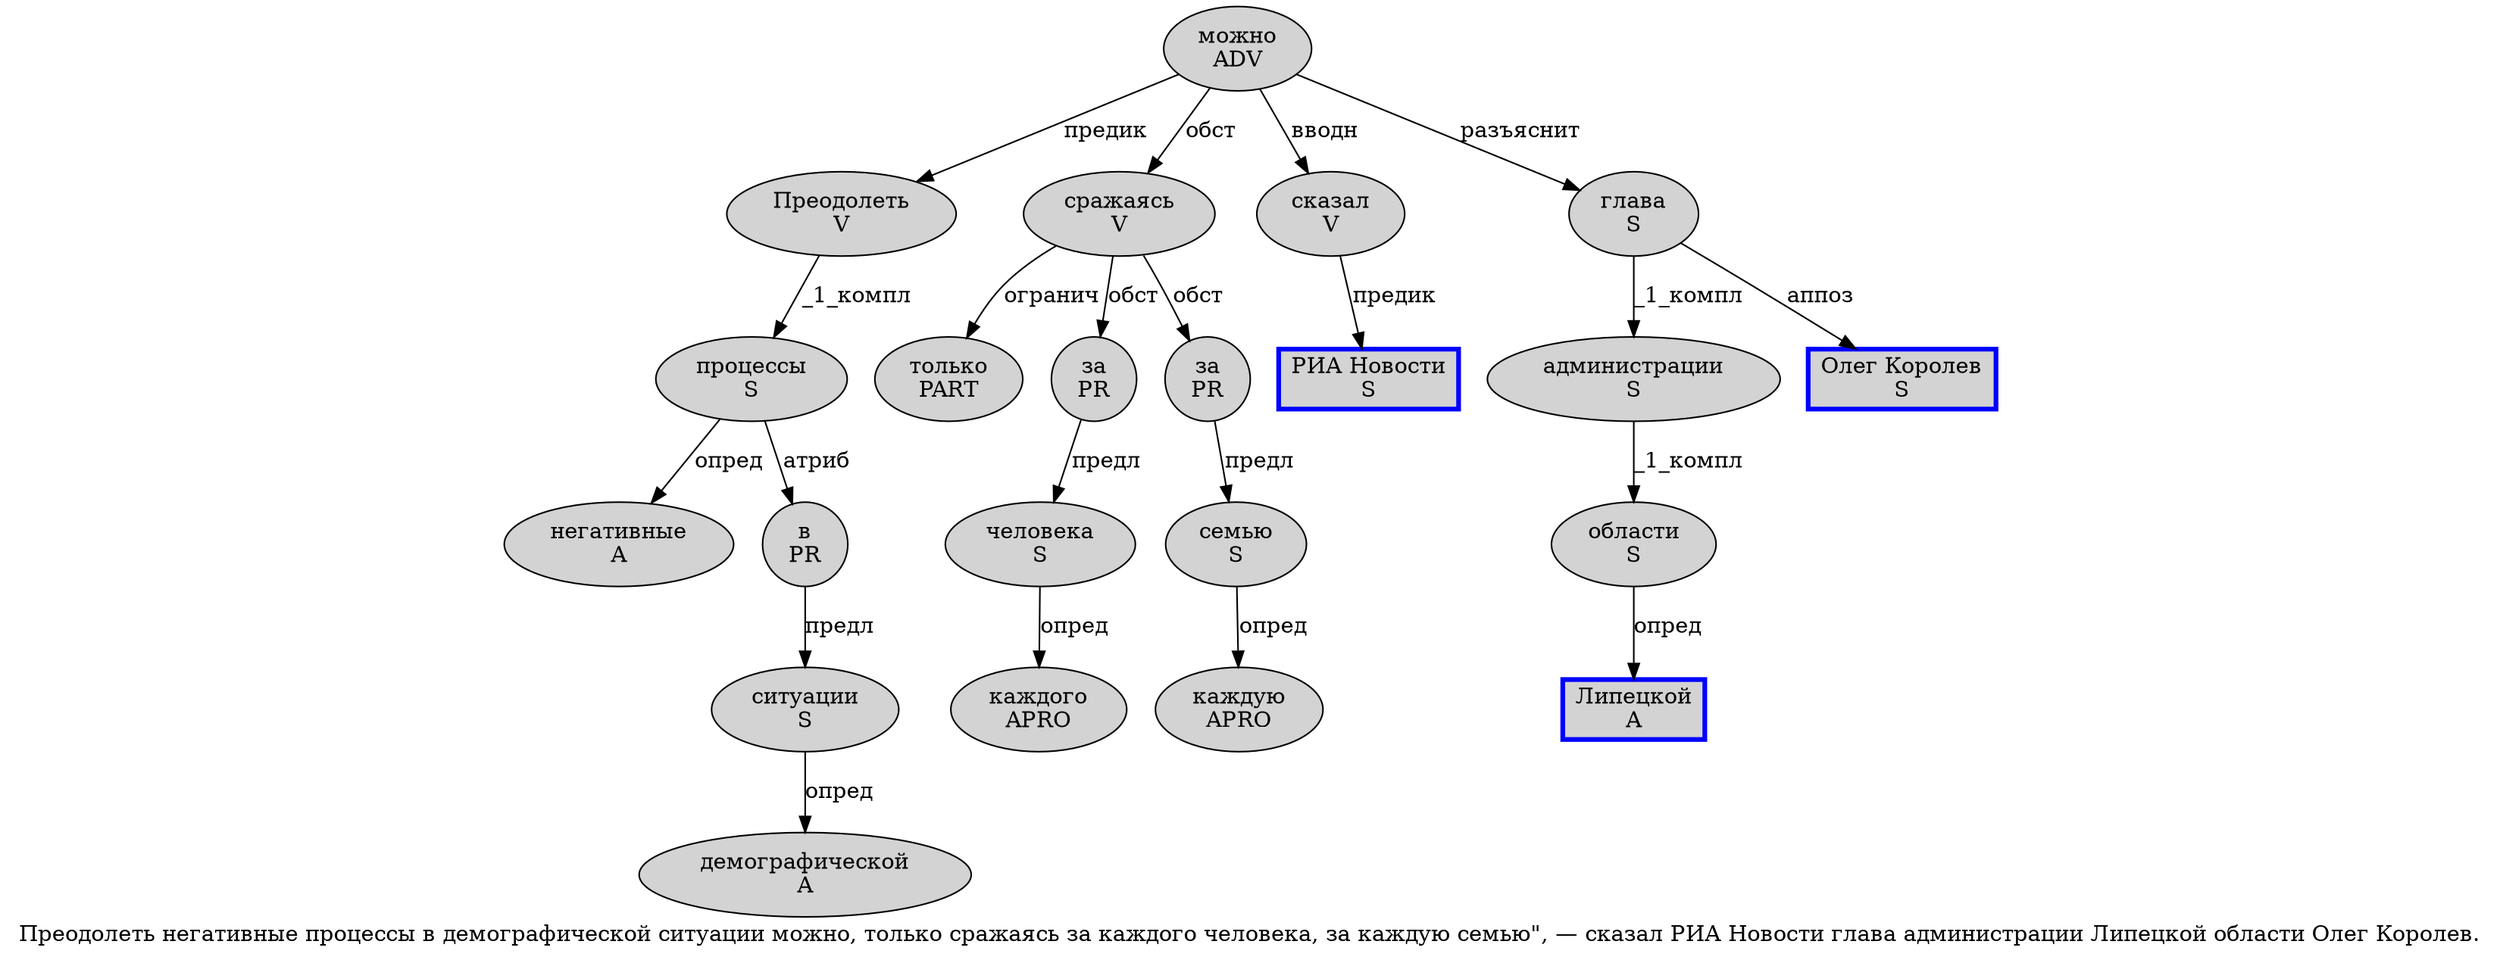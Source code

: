 digraph SENTENCE_472 {
	graph [label="Преодолеть негативные процессы в демографической ситуации можно, только сражаясь за каждого человека, за каждую семью\", — сказал РИА Новости глава администрации Липецкой области Олег Королев."]
	node [style=filled]
		0 [label="Преодолеть
V" color="" fillcolor=lightgray penwidth=1 shape=ellipse]
		1 [label="негативные
A" color="" fillcolor=lightgray penwidth=1 shape=ellipse]
		2 [label="процессы
S" color="" fillcolor=lightgray penwidth=1 shape=ellipse]
		3 [label="в
PR" color="" fillcolor=lightgray penwidth=1 shape=ellipse]
		4 [label="демографической
A" color="" fillcolor=lightgray penwidth=1 shape=ellipse]
		5 [label="ситуации
S" color="" fillcolor=lightgray penwidth=1 shape=ellipse]
		6 [label="можно
ADV" color="" fillcolor=lightgray penwidth=1 shape=ellipse]
		8 [label="только
PART" color="" fillcolor=lightgray penwidth=1 shape=ellipse]
		9 [label="сражаясь
V" color="" fillcolor=lightgray penwidth=1 shape=ellipse]
		10 [label="за
PR" color="" fillcolor=lightgray penwidth=1 shape=ellipse]
		11 [label="каждого
APRO" color="" fillcolor=lightgray penwidth=1 shape=ellipse]
		12 [label="человека
S" color="" fillcolor=lightgray penwidth=1 shape=ellipse]
		14 [label="за
PR" color="" fillcolor=lightgray penwidth=1 shape=ellipse]
		15 [label="каждую
APRO" color="" fillcolor=lightgray penwidth=1 shape=ellipse]
		16 [label="семью
S" color="" fillcolor=lightgray penwidth=1 shape=ellipse]
		20 [label="сказал
V" color="" fillcolor=lightgray penwidth=1 shape=ellipse]
		21 [label="РИА Новости
S" color=blue fillcolor=lightgray penwidth=3 shape=box]
		22 [label="глава
S" color="" fillcolor=lightgray penwidth=1 shape=ellipse]
		23 [label="администрации
S" color="" fillcolor=lightgray penwidth=1 shape=ellipse]
		24 [label="Липецкой
A" color=blue fillcolor=lightgray penwidth=3 shape=box]
		25 [label="области
S" color="" fillcolor=lightgray penwidth=1 shape=ellipse]
		26 [label="Олег Королев
S" color=blue fillcolor=lightgray penwidth=3 shape=box]
			25 -> 24 [label="опред"]
			16 -> 15 [label="опред"]
			3 -> 5 [label="предл"]
			6 -> 0 [label="предик"]
			6 -> 9 [label="обст"]
			6 -> 20 [label="вводн"]
			6 -> 22 [label="разъяснит"]
			12 -> 11 [label="опред"]
			9 -> 8 [label="огранич"]
			9 -> 10 [label="обст"]
			9 -> 14 [label="обст"]
			5 -> 4 [label="опред"]
			14 -> 16 [label="предл"]
			22 -> 23 [label="_1_компл"]
			22 -> 26 [label="аппоз"]
			0 -> 2 [label="_1_компл"]
			10 -> 12 [label="предл"]
			23 -> 25 [label="_1_компл"]
			20 -> 21 [label="предик"]
			2 -> 1 [label="опред"]
			2 -> 3 [label="атриб"]
}